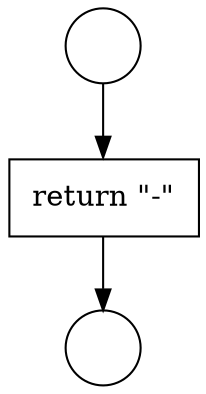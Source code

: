 digraph {
  node14565 [shape=circle label=" " color="black" fillcolor="white" style=filled]
  node14567 [shape=none, margin=0, label=<<font color="black">
    <table border="0" cellborder="1" cellspacing="0" cellpadding="10">
      <tr><td align="left">return &quot;-&quot;</td></tr>
    </table>
  </font>> color="black" fillcolor="white" style=filled]
  node14566 [shape=circle label=" " color="black" fillcolor="white" style=filled]
  node14565 -> node14567 [ color="black"]
  node14567 -> node14566 [ color="black"]
}
